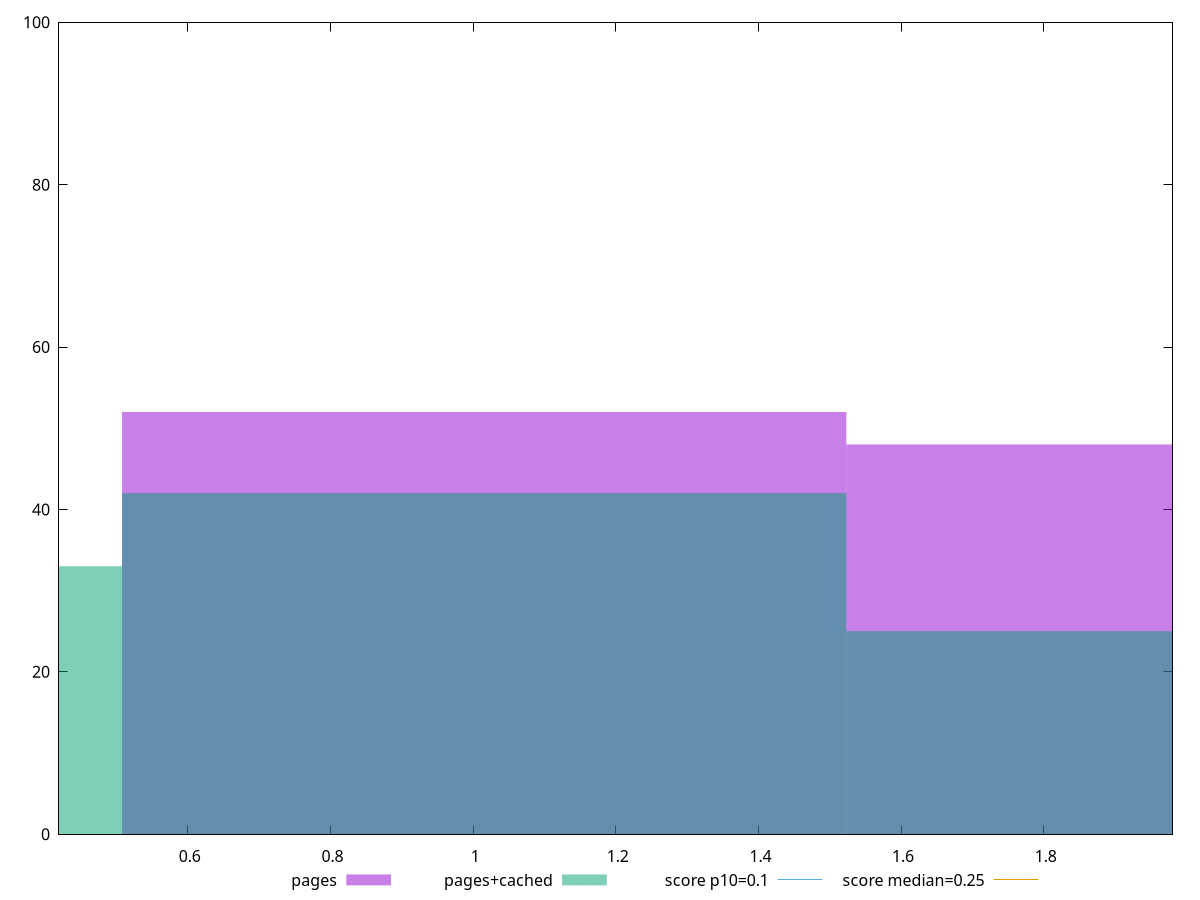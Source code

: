 reset

$pages <<EOF
2.031092254813099 48
1.0155461274065496 52
EOF

$pagesCached <<EOF
1.0155461274065496 42
0 33
2.031092254813099 25
EOF

set key outside below
set boxwidth 1.0155461274065496
set xrange [0.4193431606292724:1.9806091851128471]
set yrange [0:100]
set trange [0:100]
set style fill transparent solid 0.5 noborder

set parametric
set terminal svg size 640, 500 enhanced background rgb 'white'
set output "report_00018_2021-02-10T15-25-16.877Z/cumulative-layout-shift/comparison/histogram/0_vs_1.svg"

plot $pages title "pages" with boxes, \
     $pagesCached title "pages+cached" with boxes, \
     0.1,t title "score p10=0.1", \
     0.25,t title "score median=0.25"

reset
